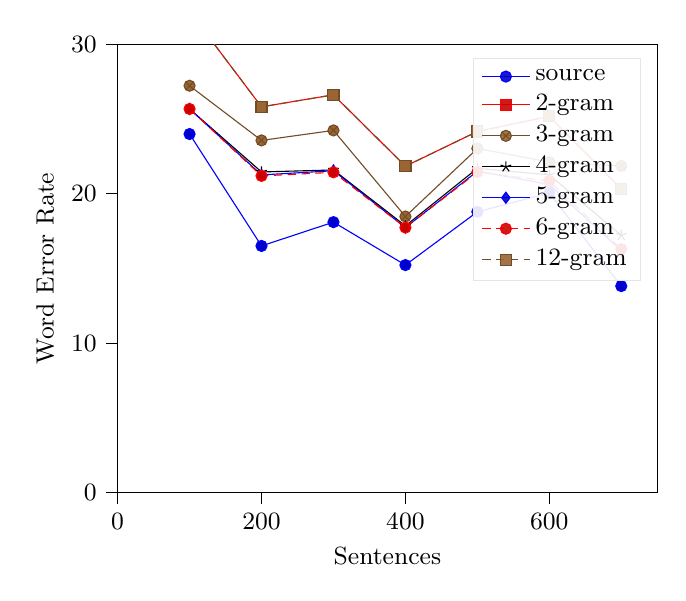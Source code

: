 \begin{tikzpicture}
\small
\begin{axis}[
legend cell align={left},
legend pos=north east,
legend style={fill opacity=0.9, draw opacity=1, text opacity=1, draw=white!90.0!black},
tick align=outside,
tick pos=left,
x grid style={white!69.02!black},
xlabel={Sentences},
xmin=0, xmax=750,
xtick style={color=black},
y grid style={white!69.02!black},
ylabel={Word Error Rate},
ymin=0, ymax=30,
ytick style={color=black}
]
\addplot 
table {
100 23.99
200 16.502
300 18.095
400 15.222
500 18.786
600 20.046
700 13.814
};
\addlegendentry{source}
   \addplot 
    table {
    
100 32.194
200 25.809
300 26.614
400 21.836
500 24.162
600 25.173
700 20.309

    };
    \addlegendentry{2-gram}
    

    \addplot 
    table {
    
100 27.222
200 23.564
300 24.233
400 18.472
500 23.023
600 22.12
700 21.856

    };
    \addlegendentry{3-gram}
    

    \addplot 
    table {
    
100 25.668
200 21.452
300 21.587
400 17.845
500 21.695
600 21.256
700 17.216

    };
    \addlegendentry{4-gram}
    

    \addplot 
    table {
    
100 25.668
200 21.254
300 21.534
400 17.731
500 21.505
600 20.622
700 16.186

    };
    \addlegendentry{5-gram}
    

    \addplot 
    table {
    
100 25.668
200 21.188
300 21.429
400 17.731
500 21.442
600 20.852
700 16.289

    };
    \addlegendentry{6-gram}
    

    \addplot 
    table {
    
100 32.194
200 25.809
300 26.614
400 21.836
500 24.162
600 25.173
700 20.309

    };
    \addlegendentry{12-gram}
\end{axis}
\end{tikzpicture}
